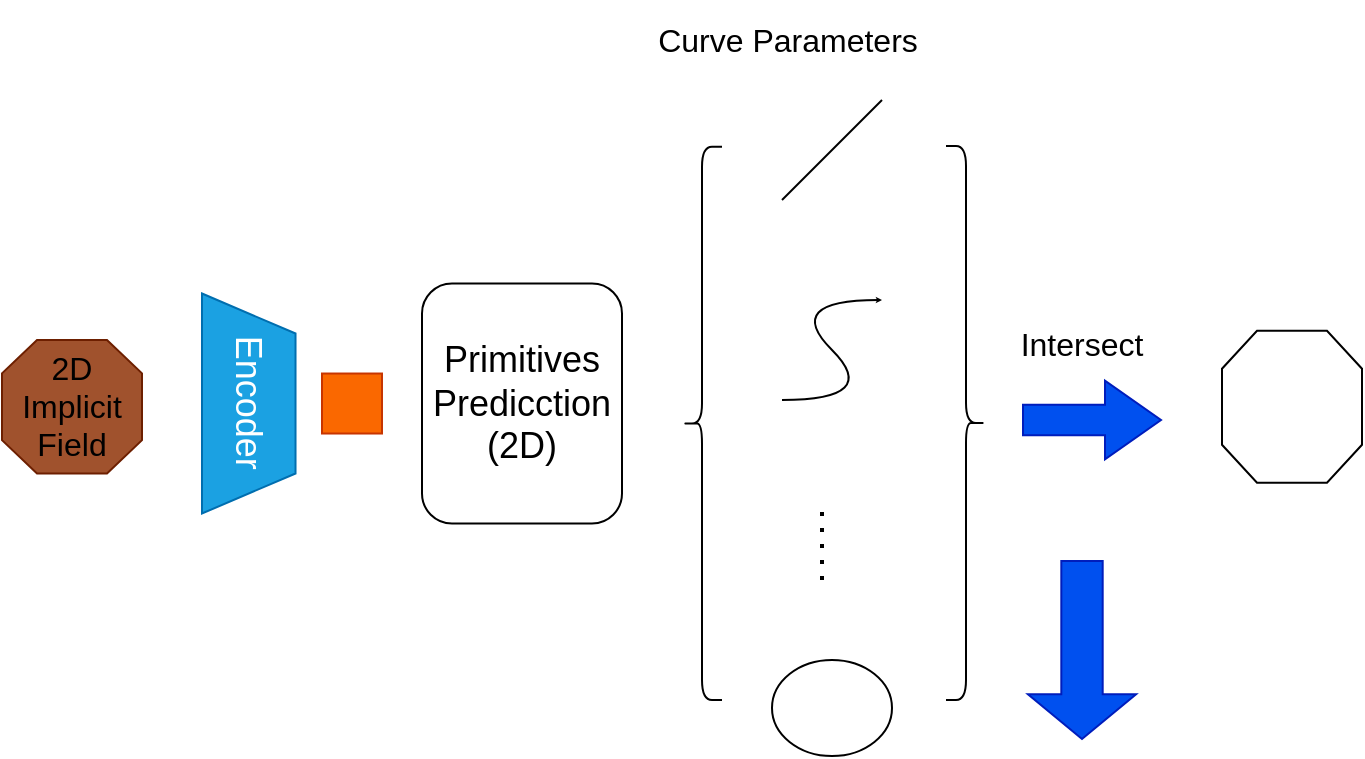 <mxfile version="21.6.6" type="github">
  <diagram name="第 1 页" id="5MKw44mCA4m0UBpPcv7b">
    <mxGraphModel dx="1090" dy="617" grid="1" gridSize="10" guides="1" tooltips="1" connect="1" arrows="1" fold="1" page="1" pageScale="1" pageWidth="3300" pageHeight="2339" math="0" shadow="0">
      <root>
        <mxCell id="0" />
        <mxCell id="1" parent="0" />
        <mxCell id="-TIW0tuJ0T8rERyAKfFB-1" value="" style="group" vertex="1" connectable="0" parent="1">
          <mxGeometry x="150" y="290" width="70" height="66.76" as="geometry" />
        </mxCell>
        <mxCell id="-TIW0tuJ0T8rERyAKfFB-2" value="" style="verticalLabelPosition=bottom;verticalAlign=top;html=1;shape=mxgraph.basic.polygon;polyCoords=[[0.25,0],[0.75,0],[1,0.25],[1,0.75],[0.75,1],[0.25,1],[0,0.75],[0,0.25]];polyline=0;fillColor=#a0522d;strokeColor=#6D1F00;fontColor=#ffffff;" vertex="1" parent="-TIW0tuJ0T8rERyAKfFB-1">
          <mxGeometry width="70" height="66.76" as="geometry" />
        </mxCell>
        <mxCell id="-TIW0tuJ0T8rERyAKfFB-3" value="&lt;font style=&quot;font-size: 16px;&quot;&gt;2D&lt;br&gt;Implicit&lt;br&gt;Field&lt;/font&gt;" style="text;html=1;strokeColor=none;fillColor=none;align=center;verticalAlign=middle;whiteSpace=wrap;rounded=0;" vertex="1" parent="-TIW0tuJ0T8rERyAKfFB-1">
          <mxGeometry x="5" y="19.074" width="60" height="28.611" as="geometry" />
        </mxCell>
        <mxCell id="-TIW0tuJ0T8rERyAKfFB-4" value="&lt;font style=&quot;font-size: 18px;&quot;&gt;Encoder&lt;/font&gt;" style="shape=trapezoid;perimeter=trapezoidPerimeter;whiteSpace=wrap;html=1;fixedSize=1;rotation=90;fillColor=#1ba1e2;fontColor=#ffffff;strokeColor=#006EAF;" vertex="1" parent="1">
          <mxGeometry x="218.38" y="298.38" width="110" height="46.76" as="geometry" />
        </mxCell>
        <mxCell id="-TIW0tuJ0T8rERyAKfFB-6" value="" style="rounded=0;whiteSpace=wrap;html=1;fillColor=#fa6800;fontColor=#000000;strokeColor=#C73500;" vertex="1" parent="1">
          <mxGeometry x="310" y="306.76" width="30" height="30" as="geometry" />
        </mxCell>
        <mxCell id="-TIW0tuJ0T8rERyAKfFB-7" value="&lt;span style=&quot;font-size: 18px;&quot;&gt;Primitives&lt;br&gt;Predicction&lt;br&gt;(2D)&lt;br&gt;&lt;/span&gt;" style="rounded=1;whiteSpace=wrap;html=1;" vertex="1" parent="1">
          <mxGeometry x="360" y="261.76" width="100" height="120" as="geometry" />
        </mxCell>
        <mxCell id="-TIW0tuJ0T8rERyAKfFB-12" value="&lt;font style=&quot;font-size: 16px;&quot;&gt;Curve Parameters&lt;/font&gt;" style="text;html=1;strokeColor=none;fillColor=none;align=center;verticalAlign=middle;whiteSpace=wrap;rounded=0;" vertex="1" parent="1">
          <mxGeometry x="462.5" y="120" width="160" height="40" as="geometry" />
        </mxCell>
        <mxCell id="-TIW0tuJ0T8rERyAKfFB-16" value="" style="group" vertex="1" connectable="0" parent="1">
          <mxGeometry x="490" y="170" width="105" height="328" as="geometry" />
        </mxCell>
        <mxCell id="-TIW0tuJ0T8rERyAKfFB-5" value="" style="shape=curlyBracket;whiteSpace=wrap;html=1;rounded=1;labelPosition=left;verticalLabelPosition=middle;align=right;verticalAlign=middle;" vertex="1" parent="-TIW0tuJ0T8rERyAKfFB-16">
          <mxGeometry y="23.38" width="20" height="276.62" as="geometry" />
        </mxCell>
        <mxCell id="-TIW0tuJ0T8rERyAKfFB-9" value="" style="endArrow=none;html=1;rounded=0;" edge="1" parent="-TIW0tuJ0T8rERyAKfFB-16">
          <mxGeometry width="50" height="50" relative="1" as="geometry">
            <mxPoint x="50" y="50" as="sourcePoint" />
            <mxPoint x="100" as="targetPoint" />
          </mxGeometry>
        </mxCell>
        <mxCell id="-TIW0tuJ0T8rERyAKfFB-10" value="" style="curved=1;endArrow=classic;html=1;rounded=0;endSize=0;startSize=0;" edge="1" parent="-TIW0tuJ0T8rERyAKfFB-16">
          <mxGeometry width="50" height="50" relative="1" as="geometry">
            <mxPoint x="50" y="150" as="sourcePoint" />
            <mxPoint x="100" y="100" as="targetPoint" />
            <Array as="points">
              <mxPoint x="100" y="150" />
              <mxPoint x="50" y="100" />
            </Array>
          </mxGeometry>
        </mxCell>
        <mxCell id="-TIW0tuJ0T8rERyAKfFB-11" value="" style="ellipse;whiteSpace=wrap;html=1;" vertex="1" parent="-TIW0tuJ0T8rERyAKfFB-16">
          <mxGeometry x="45" y="280" width="60" height="48" as="geometry" />
        </mxCell>
        <mxCell id="-TIW0tuJ0T8rERyAKfFB-15" value="" style="endArrow=none;dashed=1;html=1;dashPattern=1 3;strokeWidth=2;rounded=0;" edge="1" parent="-TIW0tuJ0T8rERyAKfFB-16">
          <mxGeometry width="50" height="50" relative="1" as="geometry">
            <mxPoint x="70" y="240" as="sourcePoint" />
            <mxPoint x="70" y="200" as="targetPoint" />
          </mxGeometry>
        </mxCell>
        <mxCell id="-TIW0tuJ0T8rERyAKfFB-17" value="" style="shape=curlyBracket;whiteSpace=wrap;html=1;rounded=1;flipH=1;labelPosition=right;verticalLabelPosition=middle;align=left;verticalAlign=middle;" vertex="1" parent="1">
          <mxGeometry x="622" y="193" width="20" height="277" as="geometry" />
        </mxCell>
        <mxCell id="-TIW0tuJ0T8rERyAKfFB-18" value="" style="shape=flexArrow;endArrow=classic;html=1;rounded=0;endWidth=23.243;endSize=9.0;width=15.135;fillColor=#0050ef;strokeColor=#001DBC;" edge="1" parent="1">
          <mxGeometry width="50" height="50" relative="1" as="geometry">
            <mxPoint x="660" y="330" as="sourcePoint" />
            <mxPoint x="730" y="330" as="targetPoint" />
          </mxGeometry>
        </mxCell>
        <mxCell id="-TIW0tuJ0T8rERyAKfFB-19" value="&lt;font style=&quot;font-size: 16px;&quot;&gt;Intersect&lt;/font&gt;" style="text;html=1;strokeColor=none;fillColor=none;align=center;verticalAlign=middle;whiteSpace=wrap;rounded=0;" vertex="1" parent="1">
          <mxGeometry x="660" y="276.76" width="60" height="30" as="geometry" />
        </mxCell>
        <mxCell id="-TIW0tuJ0T8rERyAKfFB-20" value="" style="verticalLabelPosition=bottom;verticalAlign=top;html=1;shape=mxgraph.basic.polygon;polyCoords=[[0.25,0],[0.75,0],[1,0.25],[1,0.75],[0.75,1],[0.25,1],[0,0.75],[0,0.25]];polyline=0;" vertex="1" parent="1">
          <mxGeometry x="760" y="285.38" width="70" height="76" as="geometry" />
        </mxCell>
        <mxCell id="-TIW0tuJ0T8rERyAKfFB-21" value="" style="shape=flexArrow;endArrow=classic;html=1;rounded=0;endWidth=32.414;endSize=7.11;width=20.69;fillColor=#0050ef;strokeColor=#001DBC;" edge="1" parent="1">
          <mxGeometry width="50" height="50" relative="1" as="geometry">
            <mxPoint x="690" y="400" as="sourcePoint" />
            <mxPoint x="690" y="490" as="targetPoint" />
          </mxGeometry>
        </mxCell>
      </root>
    </mxGraphModel>
  </diagram>
</mxfile>
